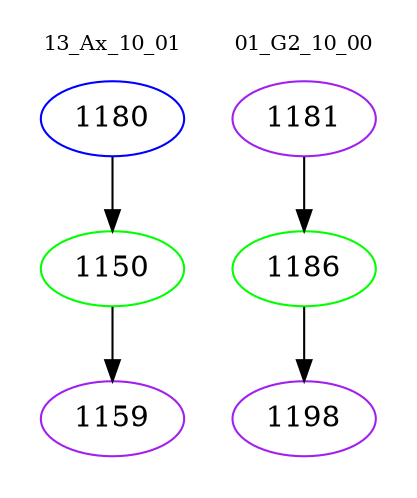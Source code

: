digraph{
subgraph cluster_0 {
color = white
label = "13_Ax_10_01";
fontsize=10;
T0_1180 [label="1180", color="blue"]
T0_1180 -> T0_1150 [color="black"]
T0_1150 [label="1150", color="green"]
T0_1150 -> T0_1159 [color="black"]
T0_1159 [label="1159", color="purple"]
}
subgraph cluster_1 {
color = white
label = "01_G2_10_00";
fontsize=10;
T1_1181 [label="1181", color="purple"]
T1_1181 -> T1_1186 [color="black"]
T1_1186 [label="1186", color="green"]
T1_1186 -> T1_1198 [color="black"]
T1_1198 [label="1198", color="purple"]
}
}
